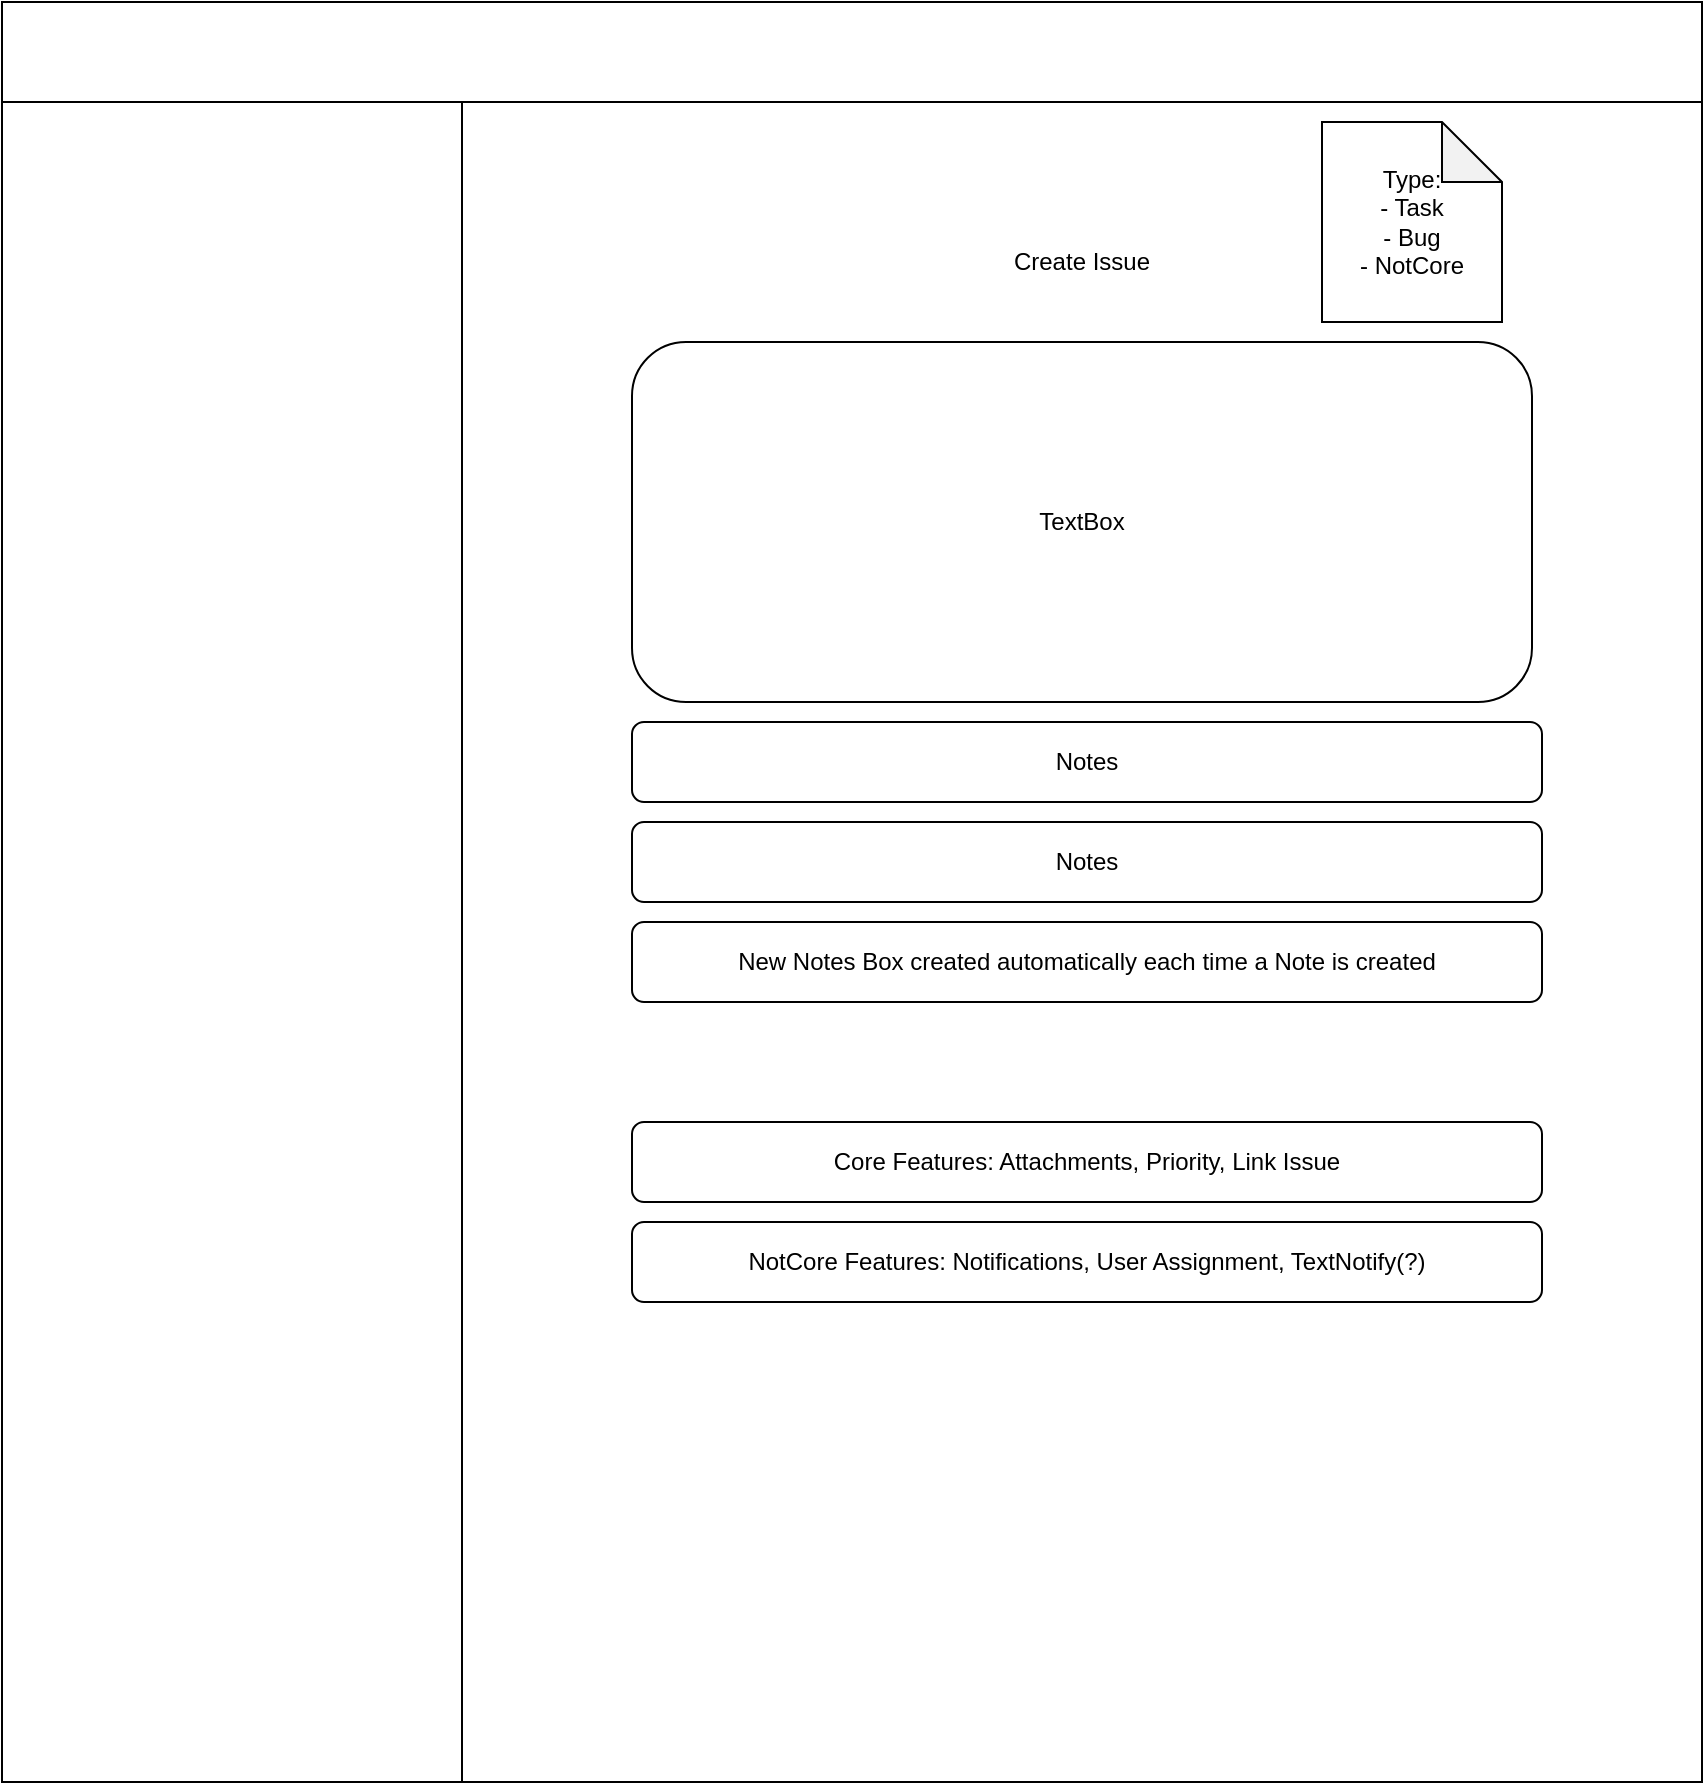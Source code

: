 <mxfile version="13.1.3" type="device"><diagram id="FuefFHWvVSL7unFV8tUi" name="Page-1"><mxGraphModel dx="1662" dy="791" grid="1" gridSize="10" guides="1" tooltips="1" connect="1" arrows="1" fold="1" page="1" pageScale="1" pageWidth="850" pageHeight="1100" math="0" shadow="0"><root><mxCell id="0"/><mxCell id="1" parent="0"/><mxCell id="zEX3OlcOtHv4TJTzEwhp-2" value="" style="rounded=0;whiteSpace=wrap;html=1;" vertex="1" parent="1"><mxGeometry x="90" y="20" width="230" height="890" as="geometry"/></mxCell><mxCell id="zEX3OlcOtHv4TJTzEwhp-3" value="" style="rounded=0;whiteSpace=wrap;html=1;" vertex="1" parent="1"><mxGeometry x="90" y="20" width="850" height="50" as="geometry"/></mxCell><mxCell id="zEX3OlcOtHv4TJTzEwhp-4" value="" style="rounded=0;whiteSpace=wrap;html=1;" vertex="1" parent="1"><mxGeometry x="320" y="70" width="620" height="840" as="geometry"/></mxCell><mxCell id="zEX3OlcOtHv4TJTzEwhp-18" value="Create Issue" style="text;html=1;strokeColor=none;fillColor=none;align=center;verticalAlign=middle;whiteSpace=wrap;rounded=0;" vertex="1" parent="1"><mxGeometry x="590" y="140" width="80" height="20" as="geometry"/></mxCell><mxCell id="zEX3OlcOtHv4TJTzEwhp-19" value="Type:&lt;br&gt;&lt;div&gt;- Task&lt;/div&gt;&lt;div&gt;- Bug&lt;/div&gt;&lt;div&gt;- NotCore&lt;/div&gt;" style="shape=note;whiteSpace=wrap;html=1;backgroundOutline=1;darkOpacity=0.05;" vertex="1" parent="1"><mxGeometry x="750" y="80" width="90" height="100" as="geometry"/></mxCell><mxCell id="zEX3OlcOtHv4TJTzEwhp-20" value="TextBox" style="rounded=1;whiteSpace=wrap;html=1;" vertex="1" parent="1"><mxGeometry x="405" y="190" width="450" height="180" as="geometry"/></mxCell><mxCell id="zEX3OlcOtHv4TJTzEwhp-21" value="Notes" style="rounded=1;whiteSpace=wrap;html=1;" vertex="1" parent="1"><mxGeometry x="405" y="380" width="455" height="40" as="geometry"/></mxCell><mxCell id="zEX3OlcOtHv4TJTzEwhp-22" value="Notes" style="rounded=1;whiteSpace=wrap;html=1;" vertex="1" parent="1"><mxGeometry x="405" y="430" width="455" height="40" as="geometry"/></mxCell><mxCell id="zEX3OlcOtHv4TJTzEwhp-23" value="New Notes Box created automatically each time a Note is created" style="rounded=1;whiteSpace=wrap;html=1;" vertex="1" parent="1"><mxGeometry x="405" y="480" width="455" height="40" as="geometry"/></mxCell><mxCell id="zEX3OlcOtHv4TJTzEwhp-24" value="Core Features: Attachments, Priority, Link Issue" style="rounded=1;whiteSpace=wrap;html=1;" vertex="1" parent="1"><mxGeometry x="405" y="580" width="455" height="40" as="geometry"/></mxCell><mxCell id="zEX3OlcOtHv4TJTzEwhp-25" value="NotCore Features: Notifications, User Assignment, TextNotify(?)" style="rounded=1;whiteSpace=wrap;html=1;" vertex="1" parent="1"><mxGeometry x="405" y="630" width="455" height="40" as="geometry"/></mxCell></root></mxGraphModel></diagram></mxfile>